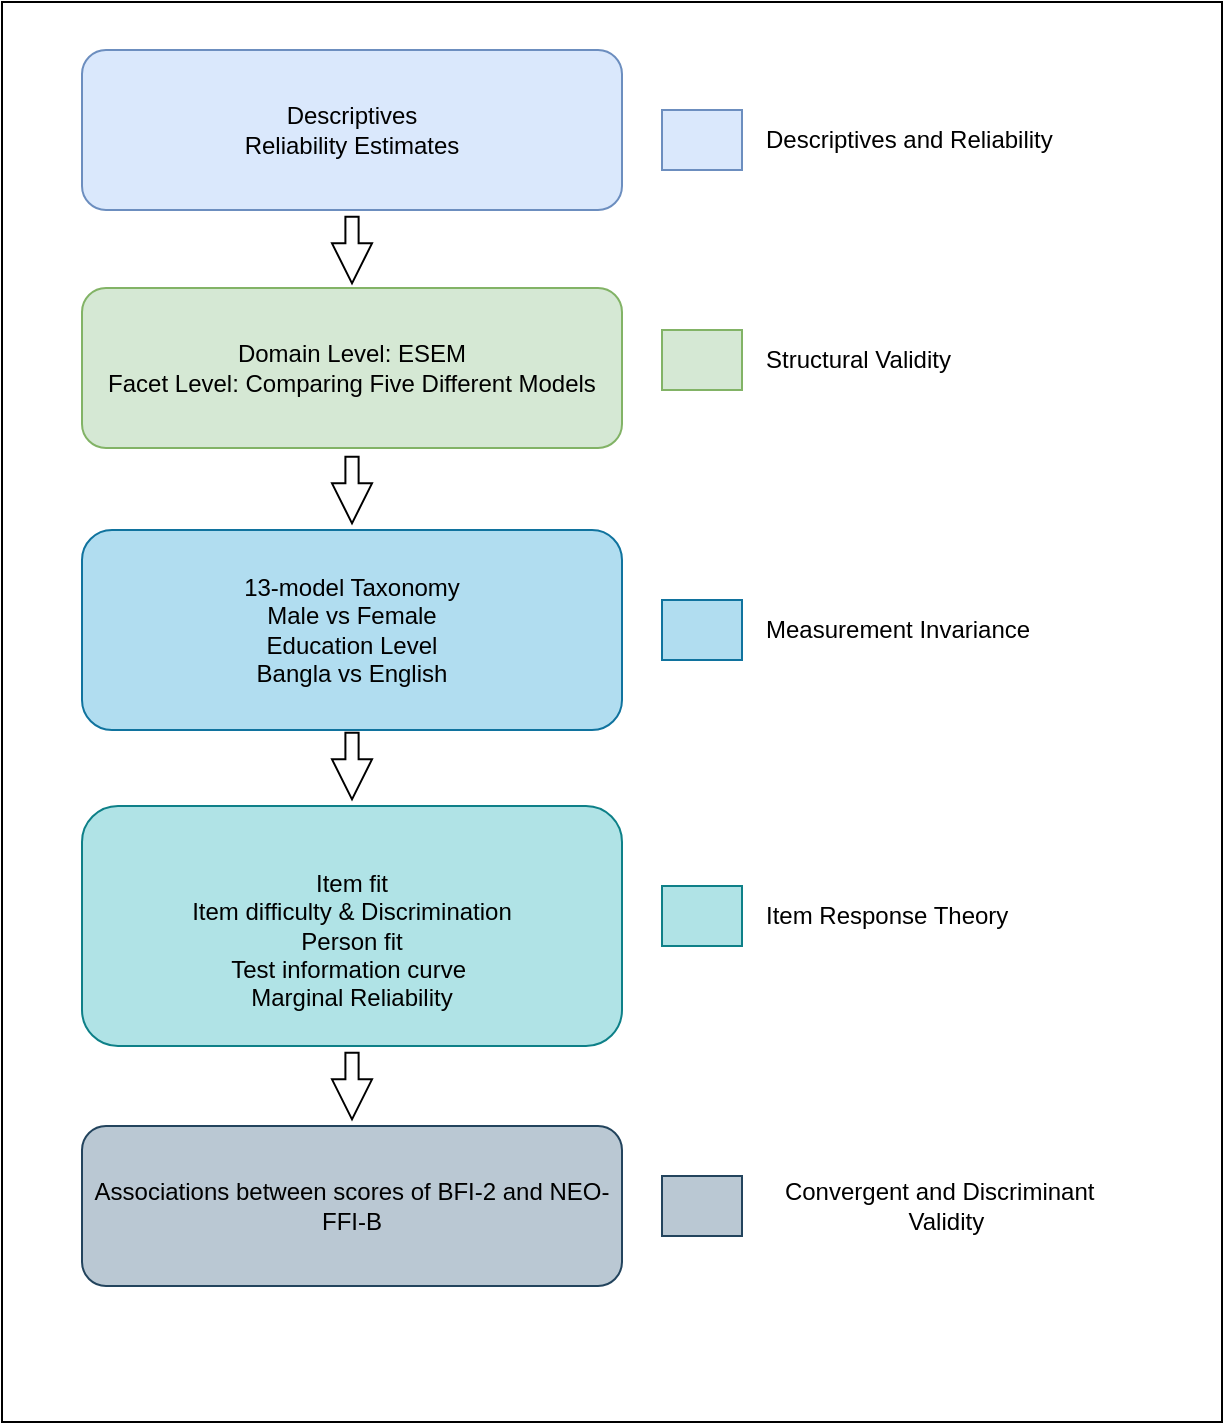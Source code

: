 <mxfile version="22.1.2" type="device">
  <diagram id="GV2G-HkZ73GYifROroEB" name="Page-1">
    <mxGraphModel dx="954" dy="594" grid="1" gridSize="10" guides="1" tooltips="1" connect="1" arrows="1" fold="1" page="1" pageScale="1" pageWidth="827" pageHeight="1169" math="0" shadow="0">
      <root>
        <mxCell id="0" />
        <mxCell id="1" parent="0" />
        <mxCell id="FzpC_JEyRE8jhJHkR4DG-21" value="" style="whiteSpace=wrap;html=1;fontColor=#FFFFFF;" parent="1" vertex="1">
          <mxGeometry x="60" y="166" width="610" height="710" as="geometry" />
        </mxCell>
        <mxCell id="FzpC_JEyRE8jhJHkR4DG-1" value="Descriptives&lt;br&gt;Reliability Estimates" style="rounded=1;whiteSpace=wrap;html=1;fillColor=#dae8fc;strokeColor=#6c8ebf;" parent="1" vertex="1">
          <mxGeometry x="100" y="190" width="270" height="80" as="geometry" />
        </mxCell>
        <mxCell id="FzpC_JEyRE8jhJHkR4DG-2" value="Domain Level: ESEM&lt;br&gt;Facet Level: Comparing Five Different Models" style="rounded=1;whiteSpace=wrap;html=1;fillColor=#d5e8d4;strokeColor=#82b366;" parent="1" vertex="1">
          <mxGeometry x="100" y="309" width="270" height="80" as="geometry" />
        </mxCell>
        <mxCell id="FzpC_JEyRE8jhJHkR4DG-3" value="13-model Taxonomy&lt;br&gt;Male vs Female&lt;br&gt;Education Level&lt;br style=&quot;border-color: var(--border-color);&quot;&gt;&lt;span style=&quot;&quot;&gt;Bangla vs English&lt;br&gt;&lt;/span&gt;" style="rounded=1;whiteSpace=wrap;html=1;fillColor=#b1ddf0;strokeColor=#10739e;" parent="1" vertex="1">
          <mxGeometry x="100" y="430" width="270" height="100" as="geometry" />
        </mxCell>
        <mxCell id="FzpC_JEyRE8jhJHkR4DG-4" value="&lt;br style=&quot;border-color: var(--border-color);&quot;&gt;Item fit&lt;br style=&quot;border-color: var(--border-color);&quot;&gt;Item difficulty &amp;amp; Discrimination&lt;br style=&quot;border-color: var(--border-color);&quot;&gt;Person fit&lt;br style=&quot;border-color: var(--border-color);&quot;&gt;Test information curve&amp;nbsp;&lt;br style=&quot;border-color: var(--border-color);&quot;&gt;Marginal Reliability" style="rounded=1;whiteSpace=wrap;html=1;fillColor=#b0e3e6;strokeColor=#0e8088;" parent="1" vertex="1">
          <mxGeometry x="100" y="568" width="270" height="120" as="geometry" />
        </mxCell>
        <mxCell id="FzpC_JEyRE8jhJHkR4DG-5" value="Associations between scores of BFI-2 and NEO-FFI-B" style="rounded=1;whiteSpace=wrap;html=1;fillColor=#bac8d3;strokeColor=#23445d;" parent="1" vertex="1">
          <mxGeometry x="100" y="728" width="270" height="80" as="geometry" />
        </mxCell>
        <mxCell id="FzpC_JEyRE8jhJHkR4DG-7" value="" style="html=1;shadow=0;dashed=0;align=center;verticalAlign=middle;shape=mxgraph.arrows2.arrow;dy=0.67;dx=20;notch=0;aspect=fixed;rotation=90;" parent="1" vertex="1">
          <mxGeometry x="218.34" y="280" width="33.33" height="20" as="geometry" />
        </mxCell>
        <mxCell id="FzpC_JEyRE8jhJHkR4DG-8" value="" style="html=1;shadow=0;dashed=0;align=center;verticalAlign=middle;shape=mxgraph.arrows2.arrow;dy=0.67;dx=20;notch=0;aspect=fixed;rotation=90;" parent="1" vertex="1">
          <mxGeometry x="218.34" y="400" width="33.33" height="20" as="geometry" />
        </mxCell>
        <mxCell id="FzpC_JEyRE8jhJHkR4DG-9" value="" style="html=1;shadow=0;dashed=0;align=center;verticalAlign=middle;shape=mxgraph.arrows2.arrow;dy=0.67;dx=20;notch=0;aspect=fixed;rotation=90;" parent="1" vertex="1">
          <mxGeometry x="218.34" y="538" width="33.33" height="20" as="geometry" />
        </mxCell>
        <mxCell id="FzpC_JEyRE8jhJHkR4DG-10" value="" style="html=1;shadow=0;dashed=0;align=center;verticalAlign=middle;shape=mxgraph.arrows2.arrow;dy=0.67;dx=20;notch=0;aspect=fixed;rotation=90;" parent="1" vertex="1">
          <mxGeometry x="218.34" y="698" width="33.33" height="20" as="geometry" />
        </mxCell>
        <mxCell id="FzpC_JEyRE8jhJHkR4DG-11" value="" style="whiteSpace=wrap;html=1;fillColor=#dae8fc;strokeColor=#6c8ebf;" parent="1" vertex="1">
          <mxGeometry x="390" y="220" width="40" height="30" as="geometry" />
        </mxCell>
        <mxCell id="FzpC_JEyRE8jhJHkR4DG-12" value="" style="whiteSpace=wrap;html=1;fillColor=#d5e8d4;strokeColor=#82b366;" parent="1" vertex="1">
          <mxGeometry x="390" y="330" width="40" height="30" as="geometry" />
        </mxCell>
        <mxCell id="FzpC_JEyRE8jhJHkR4DG-13" value="" style="whiteSpace=wrap;html=1;fillColor=#b1ddf0;strokeColor=#10739e;" parent="1" vertex="1">
          <mxGeometry x="390" y="465" width="40" height="30" as="geometry" />
        </mxCell>
        <mxCell id="FzpC_JEyRE8jhJHkR4DG-14" value="" style="whiteSpace=wrap;html=1;fillColor=#b0e3e6;strokeColor=#0e8088;" parent="1" vertex="1">
          <mxGeometry x="390" y="608" width="40" height="30" as="geometry" />
        </mxCell>
        <mxCell id="FzpC_JEyRE8jhJHkR4DG-15" value="" style="whiteSpace=wrap;html=1;fillColor=#bac8d3;strokeColor=#23445d;" parent="1" vertex="1">
          <mxGeometry x="390" y="753" width="40" height="30" as="geometry" />
        </mxCell>
        <mxCell id="FzpC_JEyRE8jhJHkR4DG-17" value="Structural Validity" style="text;html=1;align=left;verticalAlign=middle;resizable=0;points=[];autosize=1;strokeColor=none;fillColor=none;" parent="1" vertex="1">
          <mxGeometry x="440" y="330" width="120" height="30" as="geometry" />
        </mxCell>
        <mxCell id="FzpC_JEyRE8jhJHkR4DG-18" value="&lt;div style=&quot;text-align: center;&quot;&gt;&lt;span style=&quot;background-color: initial;&quot;&gt;Measurement Invariance&lt;/span&gt;&lt;/div&gt;" style="text;html=1;align=left;verticalAlign=middle;resizable=0;points=[];autosize=1;strokeColor=none;fillColor=none;" parent="1" vertex="1">
          <mxGeometry x="440" y="465" width="160" height="30" as="geometry" />
        </mxCell>
        <mxCell id="FzpC_JEyRE8jhJHkR4DG-19" value="Item Response Theory" style="text;html=1;align=left;verticalAlign=middle;resizable=0;points=[];autosize=1;strokeColor=none;fillColor=none;" parent="1" vertex="1">
          <mxGeometry x="440" y="608" width="140" height="30" as="geometry" />
        </mxCell>
        <mxCell id="FzpC_JEyRE8jhJHkR4DG-20" value="Convergent and Discriminant&amp;nbsp;&lt;br&gt;&amp;nbsp;Validity" style="text;html=1;align=center;verticalAlign=middle;resizable=0;points=[];autosize=1;strokeColor=none;fillColor=none;" parent="1" vertex="1">
          <mxGeometry x="440" y="748" width="180" height="40" as="geometry" />
        </mxCell>
        <mxCell id="44nrGvnH6JYXygiOvbQ--1" value="Descriptives and Reliability" style="text;html=1;align=left;verticalAlign=middle;resizable=0;points=[];autosize=1;strokeColor=none;fillColor=none;" parent="1" vertex="1">
          <mxGeometry x="440" y="220" width="170" height="30" as="geometry" />
        </mxCell>
      </root>
    </mxGraphModel>
  </diagram>
</mxfile>
